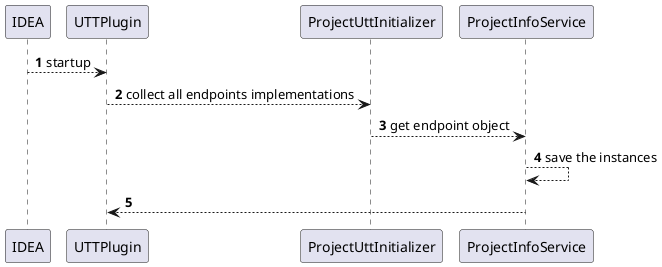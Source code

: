 @startuml
'https://plantuml.com/sequence-diagram

autonumber

IDEA --> UTTPlugin : startup
UTTPlugin --> ProjectUttInitializer : collect all endpoints implementations
ProjectUttInitializer --> ProjectInfoService : get endpoint object
ProjectInfoService --> ProjectInfoService : save the instances
ProjectInfoService --> UTTPlugin

@enduml
